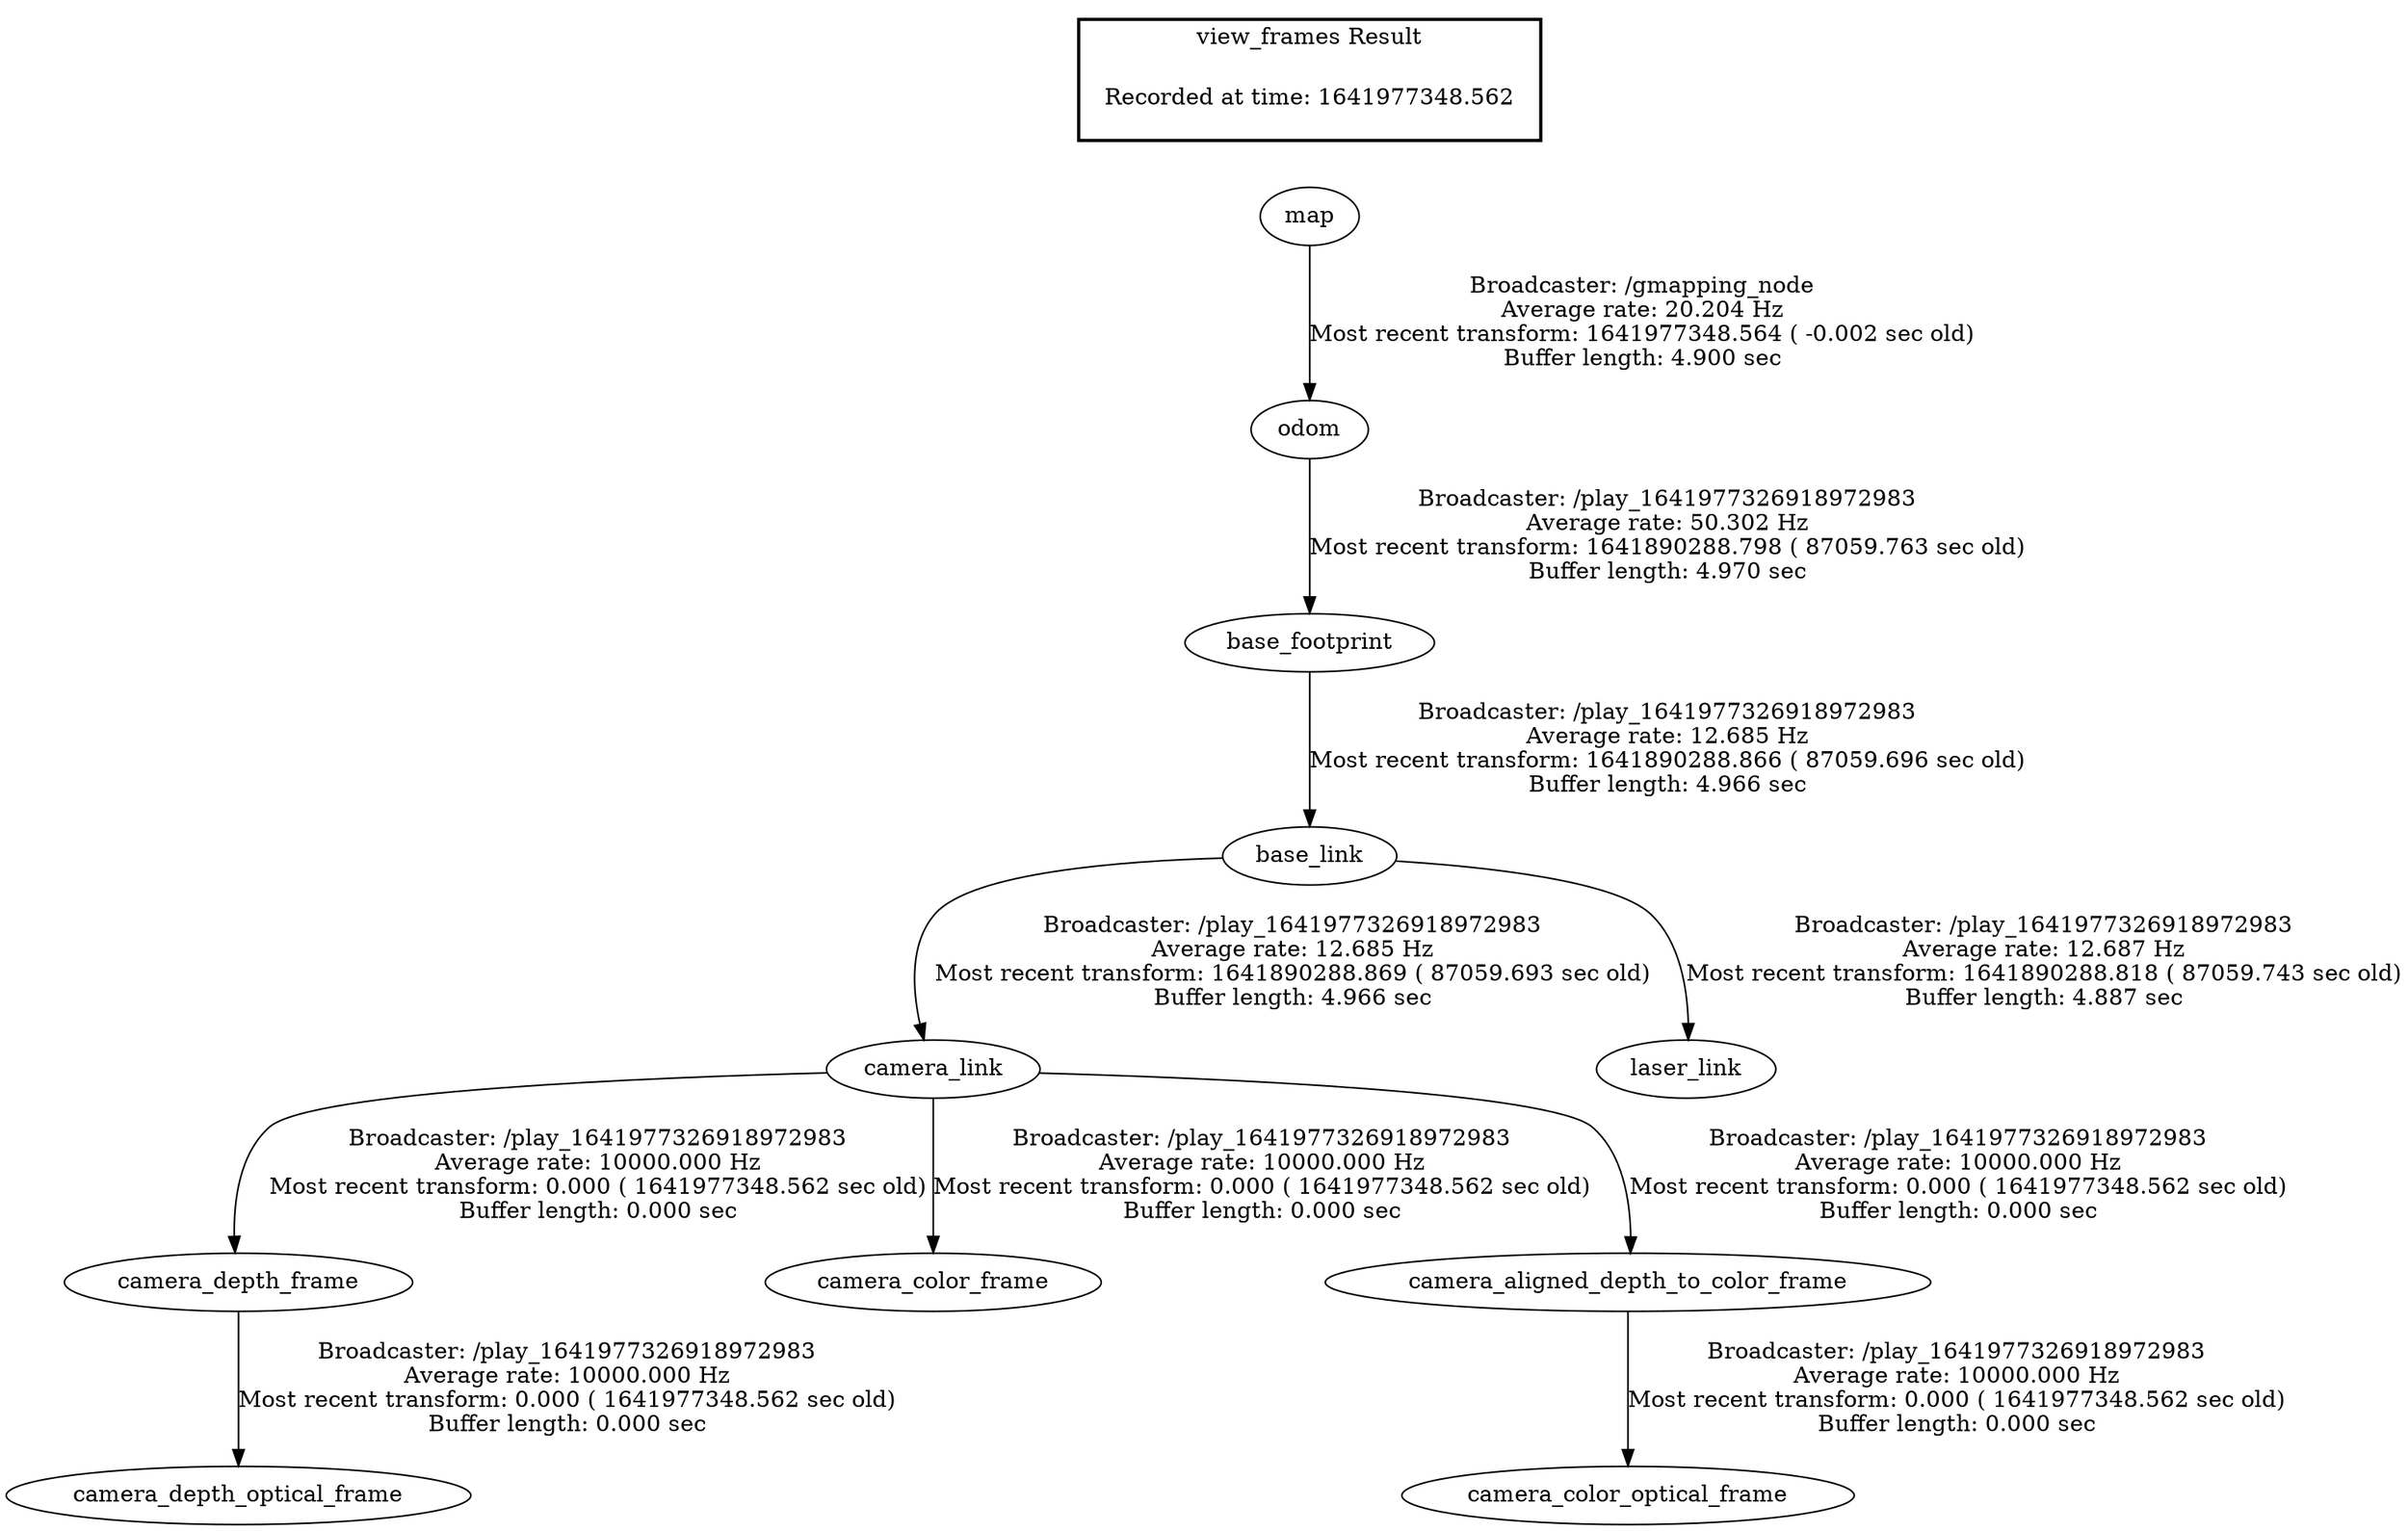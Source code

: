 digraph G {
"camera_link" -> "camera_depth_frame"[label="Broadcaster: /play_1641977326918972983\nAverage rate: 10000.000 Hz\nMost recent transform: 0.000 ( 1641977348.562 sec old)\nBuffer length: 0.000 sec\n"];
"base_link" -> "camera_link"[label="Broadcaster: /play_1641977326918972983\nAverage rate: 12.685 Hz\nMost recent transform: 1641890288.869 ( 87059.693 sec old)\nBuffer length: 4.966 sec\n"];
"camera_depth_frame" -> "camera_depth_optical_frame"[label="Broadcaster: /play_1641977326918972983\nAverage rate: 10000.000 Hz\nMost recent transform: 0.000 ( 1641977348.562 sec old)\nBuffer length: 0.000 sec\n"];
"camera_link" -> "camera_color_frame"[label="Broadcaster: /play_1641977326918972983\nAverage rate: 10000.000 Hz\nMost recent transform: 0.000 ( 1641977348.562 sec old)\nBuffer length: 0.000 sec\n"];
"camera_aligned_depth_to_color_frame" -> "camera_color_optical_frame"[label="Broadcaster: /play_1641977326918972983\nAverage rate: 10000.000 Hz\nMost recent transform: 0.000 ( 1641977348.562 sec old)\nBuffer length: 0.000 sec\n"];
"camera_link" -> "camera_aligned_depth_to_color_frame"[label="Broadcaster: /play_1641977326918972983\nAverage rate: 10000.000 Hz\nMost recent transform: 0.000 ( 1641977348.562 sec old)\nBuffer length: 0.000 sec\n"];
"base_footprint" -> "base_link"[label="Broadcaster: /play_1641977326918972983\nAverage rate: 12.685 Hz\nMost recent transform: 1641890288.866 ( 87059.696 sec old)\nBuffer length: 4.966 sec\n"];
"odom" -> "base_footprint"[label="Broadcaster: /play_1641977326918972983\nAverage rate: 50.302 Hz\nMost recent transform: 1641890288.798 ( 87059.763 sec old)\nBuffer length: 4.970 sec\n"];
"map" -> "odom"[label="Broadcaster: /gmapping_node\nAverage rate: 20.204 Hz\nMost recent transform: 1641977348.564 ( -0.002 sec old)\nBuffer length: 4.900 sec\n"];
"base_link" -> "laser_link"[label="Broadcaster: /play_1641977326918972983\nAverage rate: 12.687 Hz\nMost recent transform: 1641890288.818 ( 87059.743 sec old)\nBuffer length: 4.887 sec\n"];
edge [style=invis];
 subgraph cluster_legend { style=bold; color=black; label ="view_frames Result";
"Recorded at time: 1641977348.562"[ shape=plaintext ] ;
 }->"map";
}